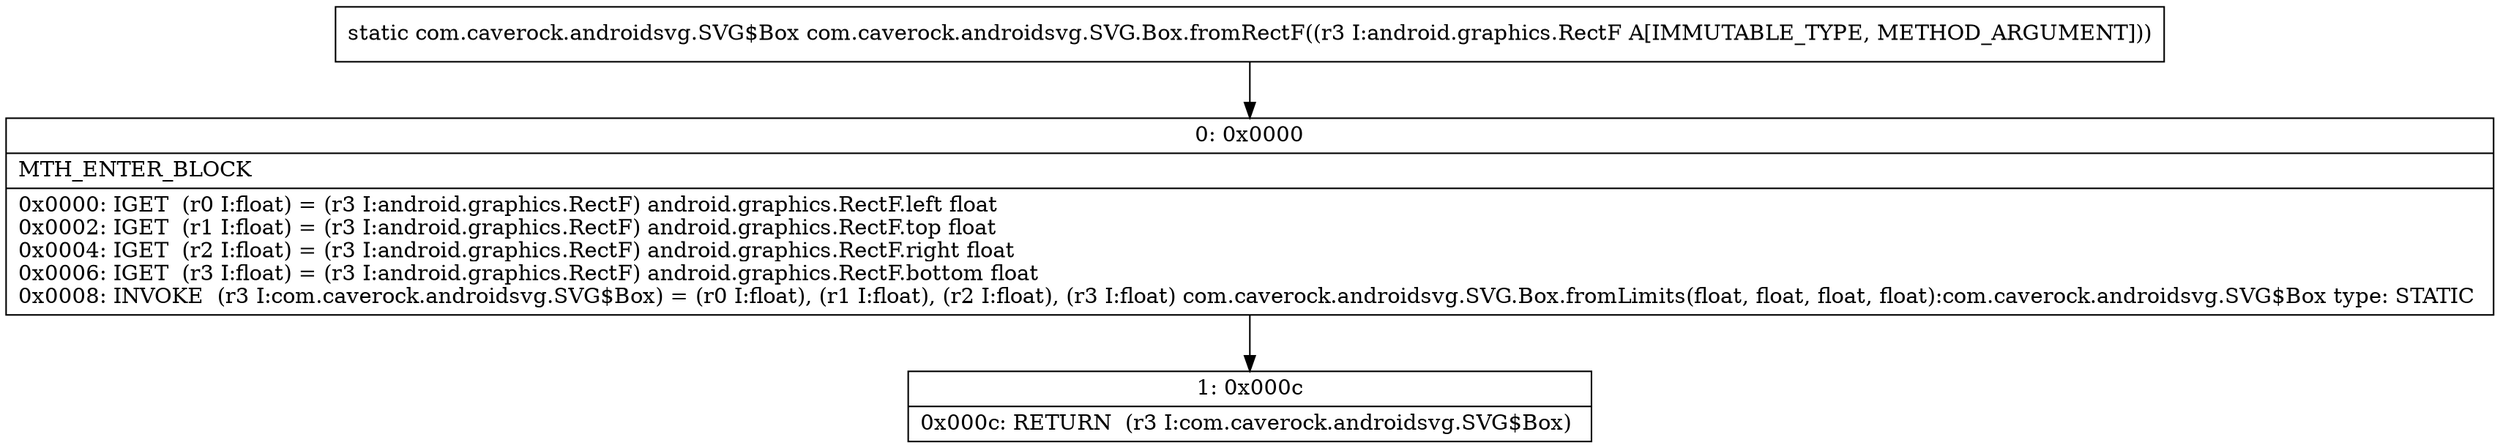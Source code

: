 digraph "CFG forcom.caverock.androidsvg.SVG.Box.fromRectF(Landroid\/graphics\/RectF;)Lcom\/caverock\/androidsvg\/SVG$Box;" {
Node_0 [shape=record,label="{0\:\ 0x0000|MTH_ENTER_BLOCK\l|0x0000: IGET  (r0 I:float) = (r3 I:android.graphics.RectF) android.graphics.RectF.left float \l0x0002: IGET  (r1 I:float) = (r3 I:android.graphics.RectF) android.graphics.RectF.top float \l0x0004: IGET  (r2 I:float) = (r3 I:android.graphics.RectF) android.graphics.RectF.right float \l0x0006: IGET  (r3 I:float) = (r3 I:android.graphics.RectF) android.graphics.RectF.bottom float \l0x0008: INVOKE  (r3 I:com.caverock.androidsvg.SVG$Box) = (r0 I:float), (r1 I:float), (r2 I:float), (r3 I:float) com.caverock.androidsvg.SVG.Box.fromLimits(float, float, float, float):com.caverock.androidsvg.SVG$Box type: STATIC \l}"];
Node_1 [shape=record,label="{1\:\ 0x000c|0x000c: RETURN  (r3 I:com.caverock.androidsvg.SVG$Box) \l}"];
MethodNode[shape=record,label="{static com.caverock.androidsvg.SVG$Box com.caverock.androidsvg.SVG.Box.fromRectF((r3 I:android.graphics.RectF A[IMMUTABLE_TYPE, METHOD_ARGUMENT])) }"];
MethodNode -> Node_0;
Node_0 -> Node_1;
}

